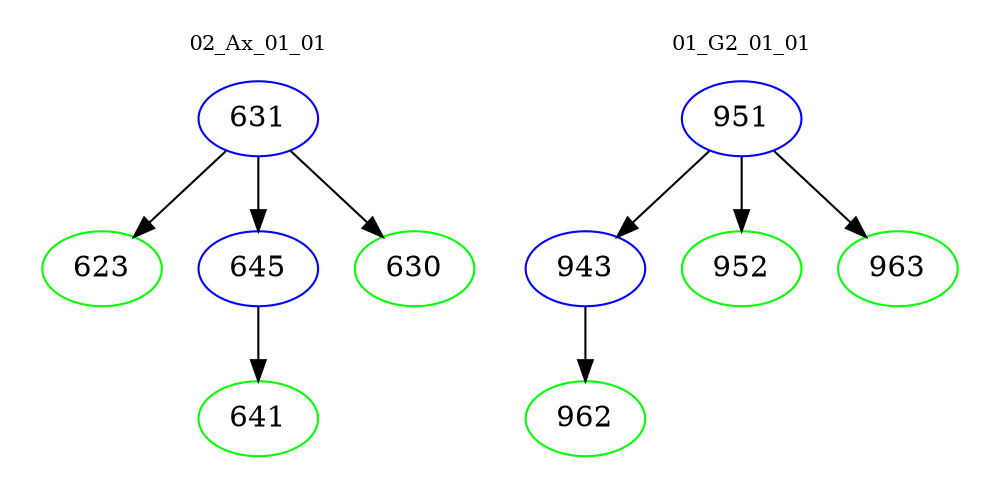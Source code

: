 digraph{
subgraph cluster_0 {
color = white
label = "02_Ax_01_01";
fontsize=10;
T0_631 [label="631", color="blue"]
T0_631 -> T0_623 [color="black"]
T0_623 [label="623", color="green"]
T0_631 -> T0_645 [color="black"]
T0_645 [label="645", color="blue"]
T0_645 -> T0_641 [color="black"]
T0_641 [label="641", color="green"]
T0_631 -> T0_630 [color="black"]
T0_630 [label="630", color="green"]
}
subgraph cluster_1 {
color = white
label = "01_G2_01_01";
fontsize=10;
T1_951 [label="951", color="blue"]
T1_951 -> T1_943 [color="black"]
T1_943 [label="943", color="blue"]
T1_943 -> T1_962 [color="black"]
T1_962 [label="962", color="green"]
T1_951 -> T1_952 [color="black"]
T1_952 [label="952", color="green"]
T1_951 -> T1_963 [color="black"]
T1_963 [label="963", color="green"]
}
}
